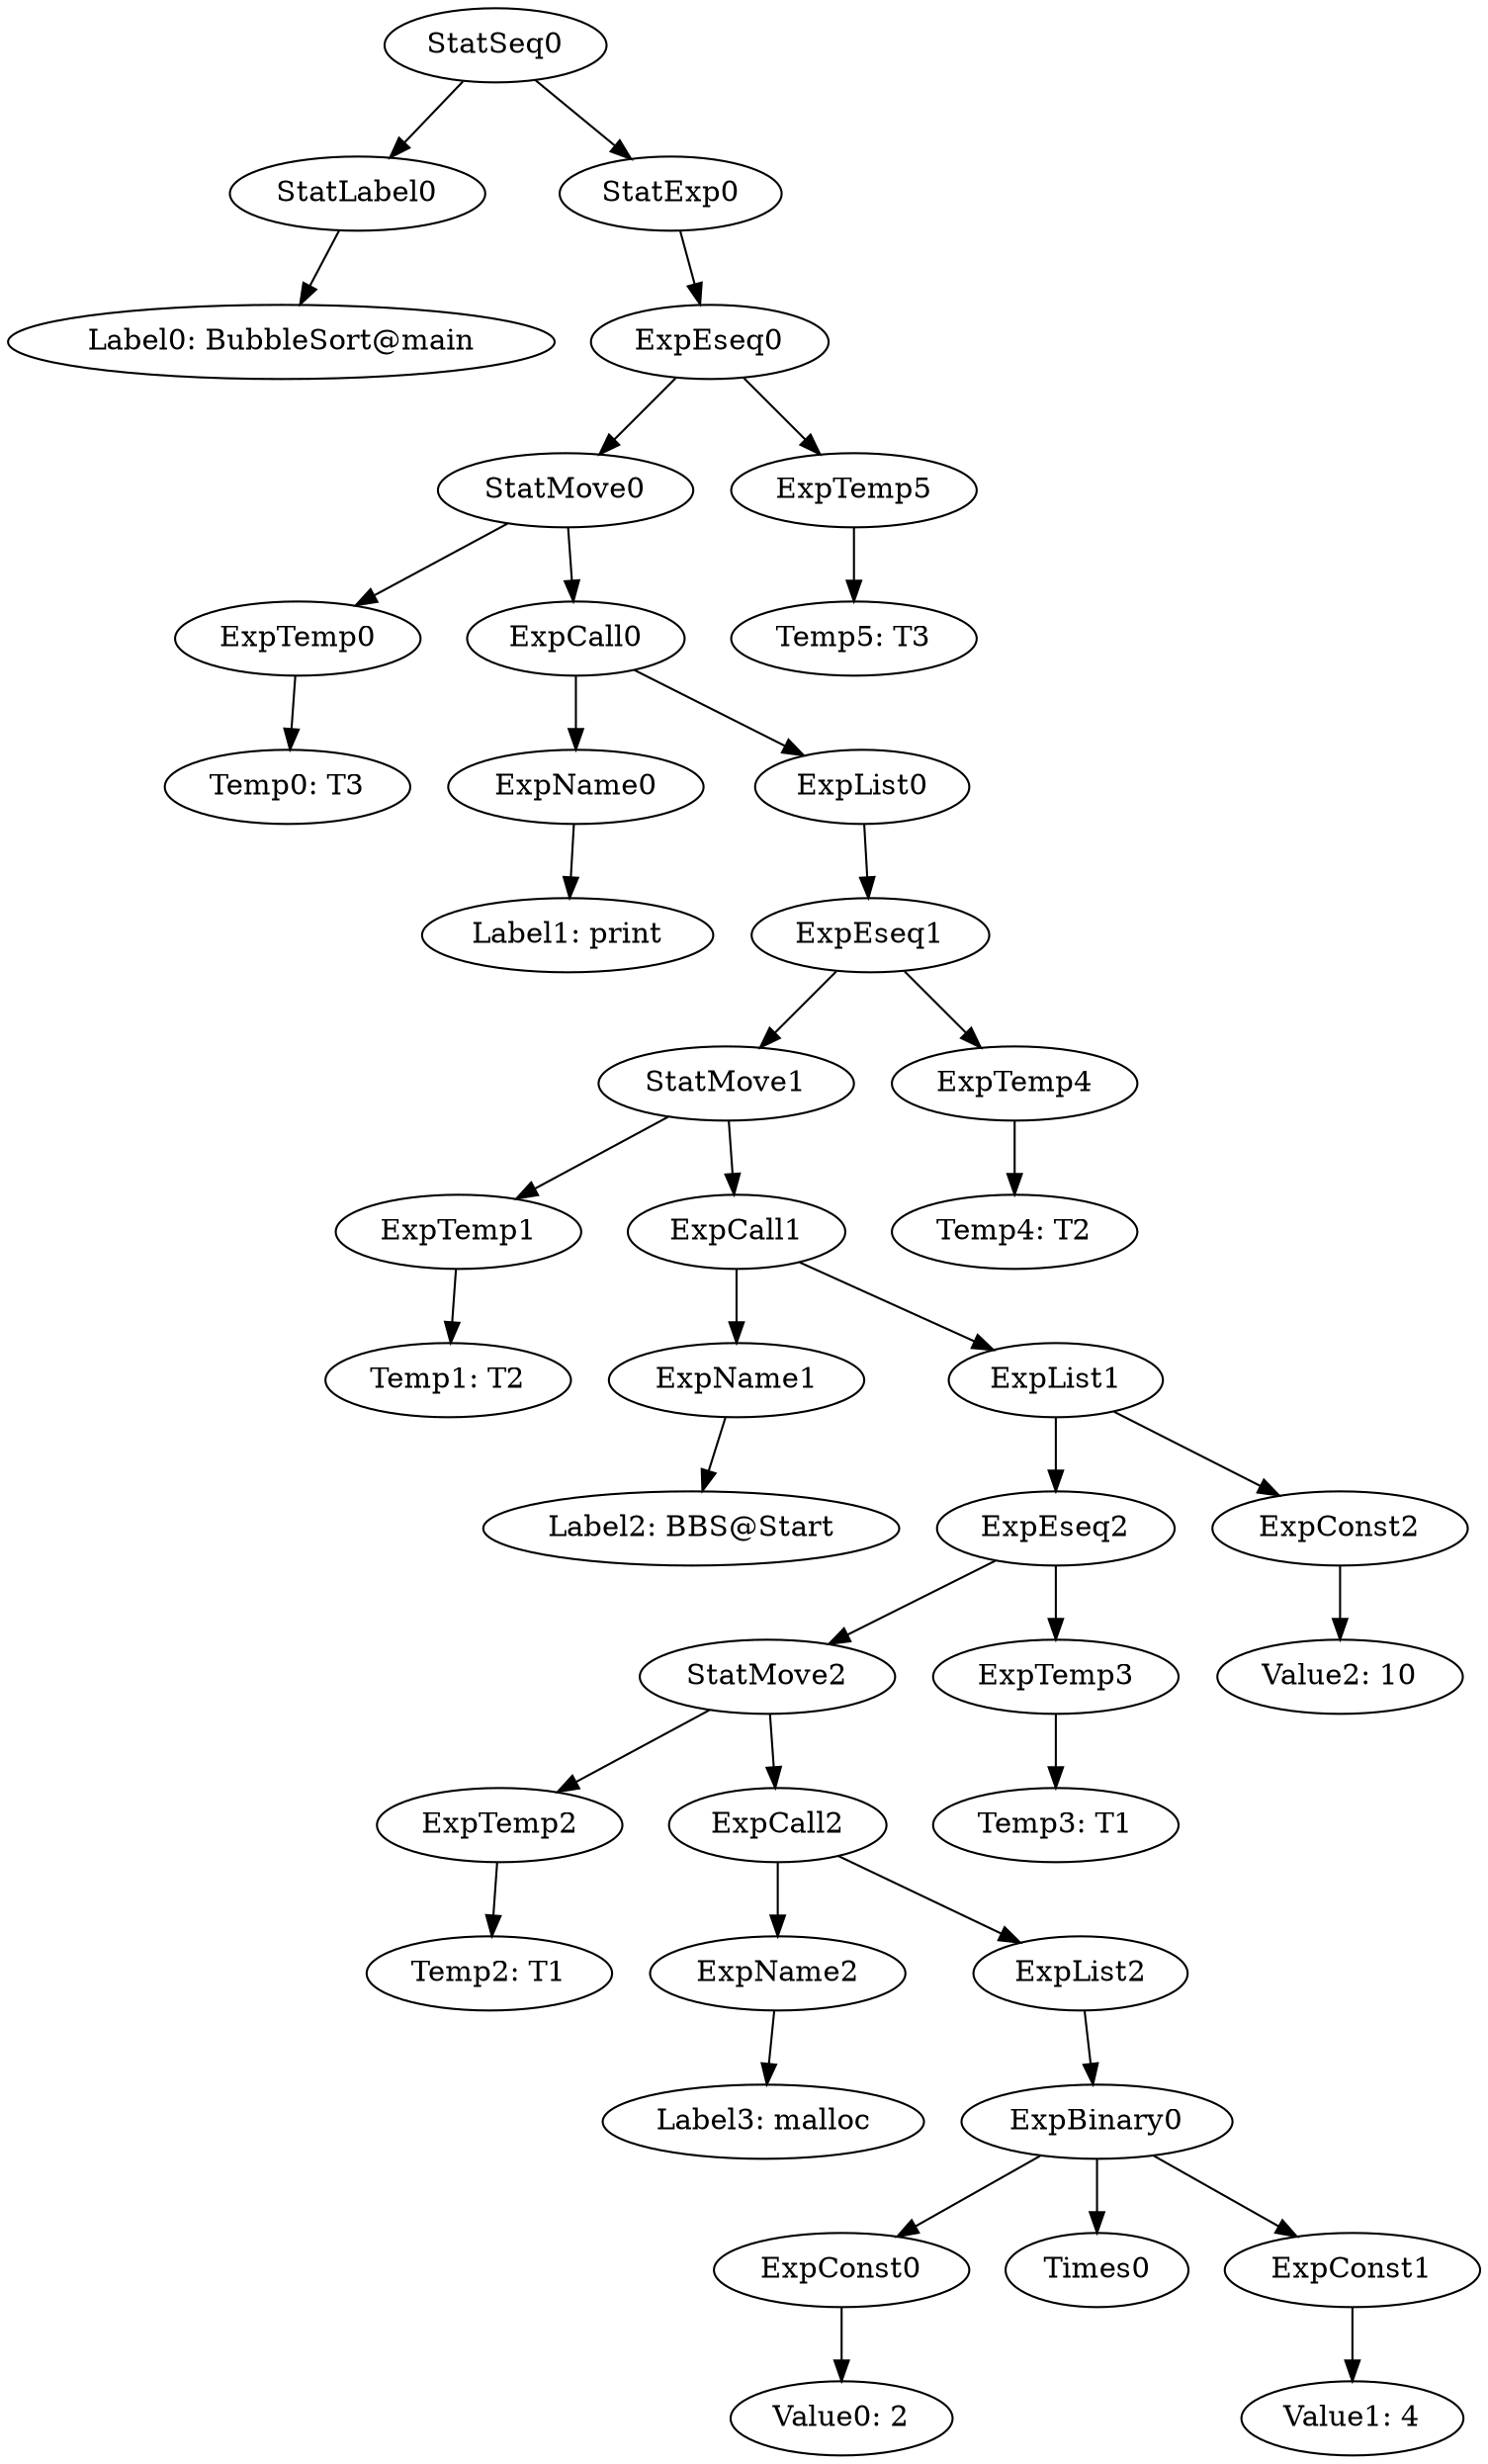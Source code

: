digraph {
	ordering = out;
	StatExp0 -> ExpEseq0;
	ExpEseq0 -> StatMove0;
	ExpEseq0 -> ExpTemp5;
	ExpList0 -> ExpEseq1;
	ExpTemp4 -> "Temp4: T2";
	ExpName1 -> "Label2: BBS@Start";
	StatMove1 -> ExpTemp1;
	StatMove1 -> ExpCall1;
	ExpConst1 -> "Value1: 4";
	ExpList1 -> ExpEseq2;
	ExpList1 -> ExpConst2;
	ExpCall0 -> ExpName0;
	ExpCall0 -> ExpList0;
	ExpName0 -> "Label1: print";
	StatLabel0 -> "Label0: BubbleSort@main";
	ExpTemp3 -> "Temp3: T1";
	ExpTemp0 -> "Temp0: T3";
	ExpList2 -> ExpBinary0;
	ExpCall1 -> ExpName1;
	ExpCall1 -> ExpList1;
	ExpEseq1 -> StatMove1;
	ExpEseq1 -> ExpTemp4;
	StatMove0 -> ExpTemp0;
	StatMove0 -> ExpCall0;
	ExpTemp2 -> "Temp2: T1";
	StatMove2 -> ExpTemp2;
	StatMove2 -> ExpCall2;
	ExpTemp5 -> "Temp5: T3";
	ExpTemp1 -> "Temp1: T2";
	StatSeq0 -> StatLabel0;
	StatSeq0 -> StatExp0;
	ExpName2 -> "Label3: malloc";
	ExpConst0 -> "Value0: 2";
	ExpBinary0 -> ExpConst0;
	ExpBinary0 -> Times0;
	ExpBinary0 -> ExpConst1;
	ExpEseq2 -> StatMove2;
	ExpEseq2 -> ExpTemp3;
	ExpCall2 -> ExpName2;
	ExpCall2 -> ExpList2;
	ExpConst2 -> "Value2: 10";
}

